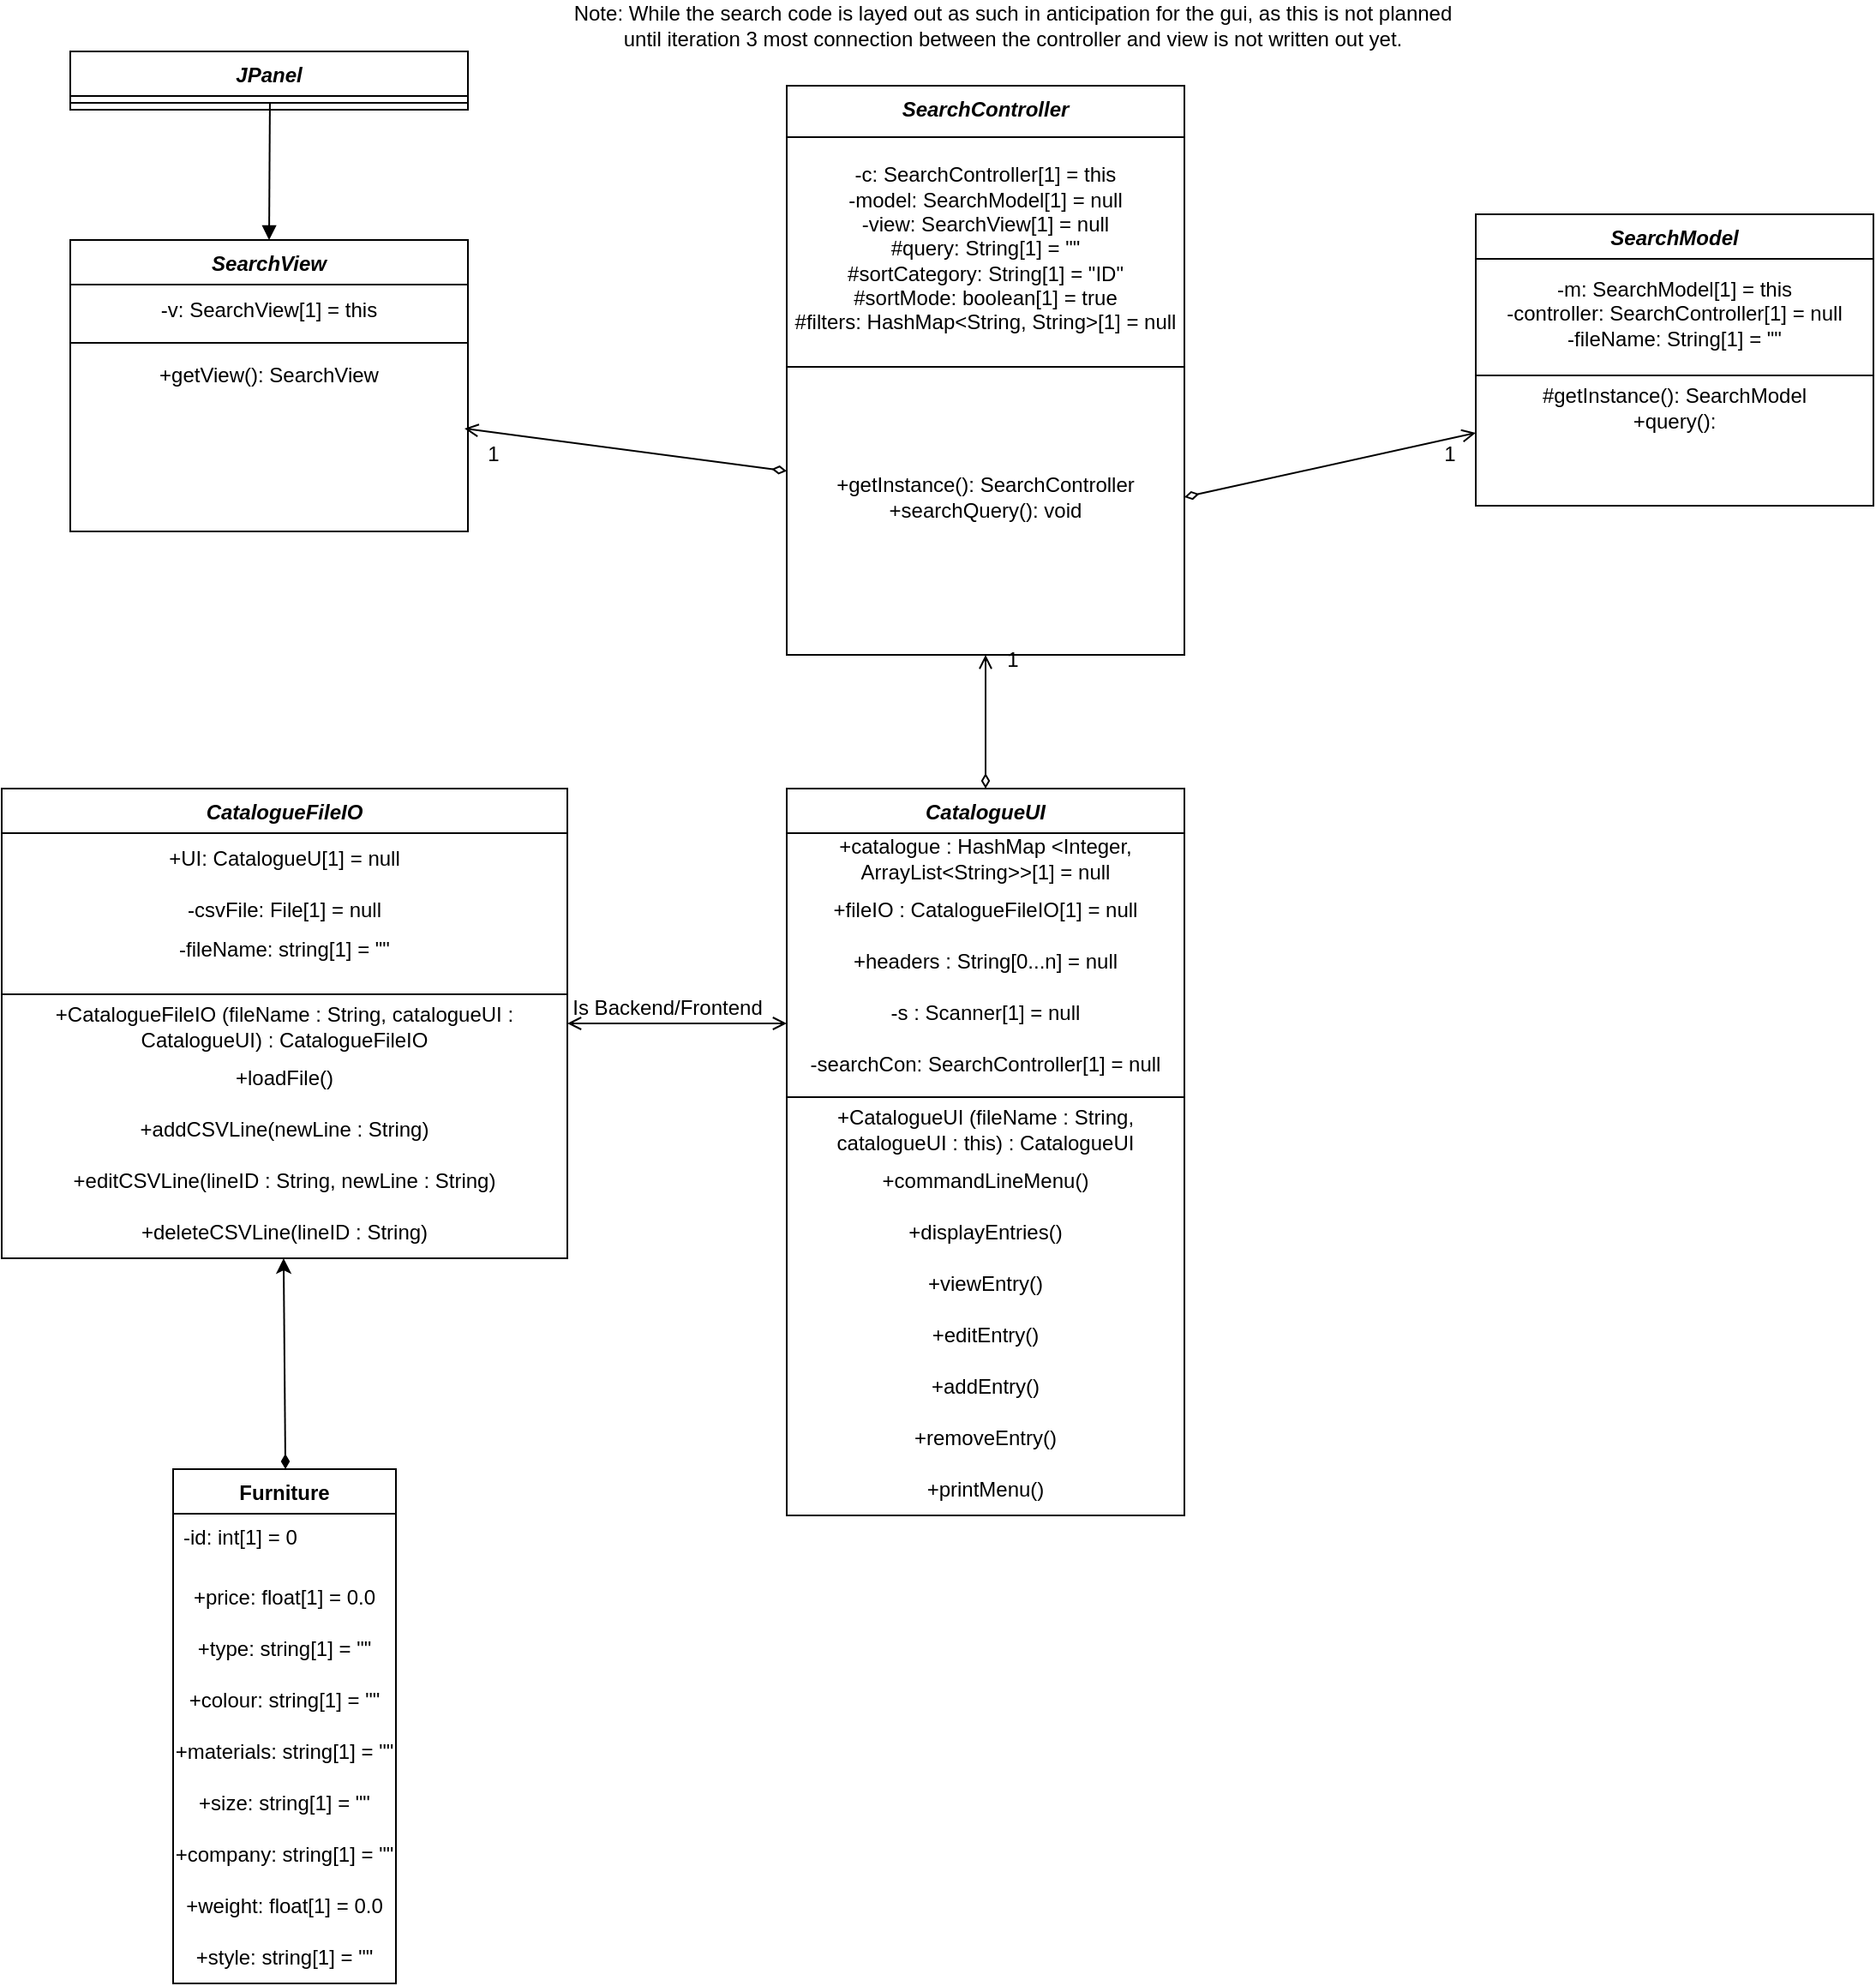 <mxfile version="26.0.16">
  <diagram id="C5RBs43oDa-KdzZeNtuy" name="Page-1">
    <mxGraphModel dx="1434" dy="1915" grid="1" gridSize="10" guides="1" tooltips="1" connect="1" arrows="1" fold="1" page="1" pageScale="1" pageWidth="827" pageHeight="1169" math="0" shadow="0">
      <root>
        <mxCell id="WIyWlLk6GJQsqaUBKTNV-0" />
        <mxCell id="WIyWlLk6GJQsqaUBKTNV-1" parent="WIyWlLk6GJQsqaUBKTNV-0" />
        <mxCell id="zkfFHV4jXpPFQw0GAbJ--0" value="CatalogueFileIO" style="swimlane;fontStyle=3;align=center;verticalAlign=top;childLayout=stackLayout;horizontal=1;startSize=26;horizontalStack=0;resizeParent=1;resizeLast=0;collapsible=1;marginBottom=0;rounded=0;shadow=0;strokeWidth=1;" parent="WIyWlLk6GJQsqaUBKTNV-1" vertex="1">
          <mxGeometry x="360" y="120" width="330" height="274" as="geometry">
            <mxRectangle x="230" y="140" width="160" height="26" as="alternateBounds" />
          </mxGeometry>
        </mxCell>
        <mxCell id="t31mzmj0vleYuocfdP23-14" value="&lt;div&gt;+UI: CatalogueU[1] = null&lt;/div&gt;" style="text;html=1;align=center;verticalAlign=middle;whiteSpace=wrap;rounded=0;" parent="zkfFHV4jXpPFQw0GAbJ--0" vertex="1">
          <mxGeometry y="26" width="330" height="30" as="geometry" />
        </mxCell>
        <mxCell id="t31mzmj0vleYuocfdP23-15" value="-csvFile: File[1] = null" style="text;html=1;align=center;verticalAlign=middle;whiteSpace=wrap;rounded=0;" parent="zkfFHV4jXpPFQw0GAbJ--0" vertex="1">
          <mxGeometry y="56" width="330" height="30" as="geometry" />
        </mxCell>
        <mxCell id="t31mzmj0vleYuocfdP23-13" value="&lt;div&gt;-fileName: string[1] = &quot;&quot;&lt;/div&gt;&lt;div&gt;&lt;br&gt;&lt;/div&gt;" style="text;html=1;align=center;verticalAlign=middle;whiteSpace=wrap;rounded=0;" parent="zkfFHV4jXpPFQw0GAbJ--0" vertex="1">
          <mxGeometry y="86" width="330" height="30" as="geometry" />
        </mxCell>
        <mxCell id="zkfFHV4jXpPFQw0GAbJ--4" value="" style="line;html=1;strokeWidth=1;align=left;verticalAlign=middle;spacingTop=-1;spacingLeft=3;spacingRight=3;rotatable=0;labelPosition=right;points=[];portConstraint=eastwest;" parent="zkfFHV4jXpPFQw0GAbJ--0" vertex="1">
          <mxGeometry y="116" width="330" height="8" as="geometry" />
        </mxCell>
        <mxCell id="t31mzmj0vleYuocfdP23-16" value="+CatalogueFileIO (fileName : String, catalogueUI : CatalogueUI) : CatalogueFileIO" style="text;html=1;align=center;verticalAlign=middle;whiteSpace=wrap;rounded=0;" parent="zkfFHV4jXpPFQw0GAbJ--0" vertex="1">
          <mxGeometry y="124" width="330" height="30" as="geometry" />
        </mxCell>
        <mxCell id="t31mzmj0vleYuocfdP23-18" value="+loadFile()" style="text;html=1;align=center;verticalAlign=middle;whiteSpace=wrap;rounded=0;" parent="zkfFHV4jXpPFQw0GAbJ--0" vertex="1">
          <mxGeometry y="154" width="330" height="30" as="geometry" />
        </mxCell>
        <mxCell id="t31mzmj0vleYuocfdP23-19" value="+addCSVLine(newLine : String)" style="text;html=1;align=center;verticalAlign=middle;whiteSpace=wrap;rounded=0;" parent="zkfFHV4jXpPFQw0GAbJ--0" vertex="1">
          <mxGeometry y="184" width="330" height="30" as="geometry" />
        </mxCell>
        <mxCell id="t31mzmj0vleYuocfdP23-21" value="+editCSVLine(lineID : String, newLine : String)" style="text;html=1;align=center;verticalAlign=middle;whiteSpace=wrap;rounded=0;" parent="zkfFHV4jXpPFQw0GAbJ--0" vertex="1">
          <mxGeometry y="214" width="330" height="30" as="geometry" />
        </mxCell>
        <mxCell id="t31mzmj0vleYuocfdP23-20" value="+deleteCSVLine(lineID : String)" style="text;html=1;align=center;verticalAlign=middle;whiteSpace=wrap;rounded=0;" parent="zkfFHV4jXpPFQw0GAbJ--0" vertex="1">
          <mxGeometry y="244" width="330" height="30" as="geometry" />
        </mxCell>
        <mxCell id="zkfFHV4jXpPFQw0GAbJ--6" value="Furniture" style="swimlane;fontStyle=1;align=center;verticalAlign=top;childLayout=stackLayout;horizontal=1;startSize=26;horizontalStack=0;resizeParent=1;resizeLast=0;collapsible=1;marginBottom=0;rounded=0;shadow=0;strokeWidth=1;" parent="WIyWlLk6GJQsqaUBKTNV-1" vertex="1">
          <mxGeometry x="460" y="517" width="130" height="300" as="geometry">
            <mxRectangle x="130" y="380" width="160" height="26" as="alternateBounds" />
          </mxGeometry>
        </mxCell>
        <mxCell id="zkfFHV4jXpPFQw0GAbJ--7" value="-id: int[1] = 0" style="text;align=left;verticalAlign=top;spacingLeft=4;spacingRight=4;overflow=hidden;rotatable=0;points=[[0,0.5],[1,0.5]];portConstraint=eastwest;" parent="zkfFHV4jXpPFQw0GAbJ--6" vertex="1">
          <mxGeometry y="26" width="130" height="34" as="geometry" />
        </mxCell>
        <mxCell id="t31mzmj0vleYuocfdP23-1" value="+price: float[1] = 0.0" style="text;html=1;align=center;verticalAlign=middle;whiteSpace=wrap;rounded=0;" parent="zkfFHV4jXpPFQw0GAbJ--6" vertex="1">
          <mxGeometry y="60" width="130" height="30" as="geometry" />
        </mxCell>
        <mxCell id="t31mzmj0vleYuocfdP23-2" value="+type: string[1] = &quot;&quot;" style="text;html=1;align=center;verticalAlign=middle;whiteSpace=wrap;rounded=0;" parent="zkfFHV4jXpPFQw0GAbJ--6" vertex="1">
          <mxGeometry y="90" width="130" height="30" as="geometry" />
        </mxCell>
        <mxCell id="t31mzmj0vleYuocfdP23-3" value="+colour: string[1] = &quot;&quot;" style="text;html=1;align=center;verticalAlign=middle;whiteSpace=wrap;rounded=0;" parent="zkfFHV4jXpPFQw0GAbJ--6" vertex="1">
          <mxGeometry y="120" width="130" height="30" as="geometry" />
        </mxCell>
        <mxCell id="t31mzmj0vleYuocfdP23-4" value="+materials: string[1] = &quot;&quot;" style="text;html=1;align=center;verticalAlign=middle;whiteSpace=wrap;rounded=0;" parent="zkfFHV4jXpPFQw0GAbJ--6" vertex="1">
          <mxGeometry y="150" width="130" height="30" as="geometry" />
        </mxCell>
        <mxCell id="t31mzmj0vleYuocfdP23-8" value="+size: string[1] = &quot;&quot;" style="text;html=1;align=center;verticalAlign=middle;whiteSpace=wrap;rounded=0;" parent="zkfFHV4jXpPFQw0GAbJ--6" vertex="1">
          <mxGeometry y="180" width="130" height="30" as="geometry" />
        </mxCell>
        <mxCell id="t31mzmj0vleYuocfdP23-6" value="+company: string[1] = &quot;&quot;" style="text;html=1;align=center;verticalAlign=middle;whiteSpace=wrap;rounded=0;" parent="zkfFHV4jXpPFQw0GAbJ--6" vertex="1">
          <mxGeometry y="210" width="130" height="30" as="geometry" />
        </mxCell>
        <mxCell id="t31mzmj0vleYuocfdP23-9" value="+weight: float[1] = 0.0" style="text;html=1;align=center;verticalAlign=middle;whiteSpace=wrap;rounded=0;" parent="zkfFHV4jXpPFQw0GAbJ--6" vertex="1">
          <mxGeometry y="240" width="130" height="30" as="geometry" />
        </mxCell>
        <mxCell id="t31mzmj0vleYuocfdP23-11" value="+style: string[1] = &quot;&quot;" style="text;html=1;align=center;verticalAlign=middle;whiteSpace=wrap;rounded=0;" parent="zkfFHV4jXpPFQw0GAbJ--6" vertex="1">
          <mxGeometry y="270" width="130" height="30" as="geometry" />
        </mxCell>
        <mxCell id="zkfFHV4jXpPFQw0GAbJ--17" value="CatalogueUI" style="swimlane;fontStyle=3;align=center;verticalAlign=top;childLayout=stackLayout;horizontal=1;startSize=26;horizontalStack=0;resizeParent=1;resizeLast=0;collapsible=1;marginBottom=0;rounded=0;shadow=0;strokeWidth=1;" parent="WIyWlLk6GJQsqaUBKTNV-1" vertex="1">
          <mxGeometry x="818" y="120" width="232" height="424" as="geometry">
            <mxRectangle x="550" y="140" width="160" height="26" as="alternateBounds" />
          </mxGeometry>
        </mxCell>
        <mxCell id="t31mzmj0vleYuocfdP23-22" value="+catalogue : HashMap &amp;lt;Integer, ArrayList&amp;lt;String&amp;gt;&amp;gt;[1] = null" style="text;html=1;align=center;verticalAlign=middle;whiteSpace=wrap;rounded=0;" parent="zkfFHV4jXpPFQw0GAbJ--17" vertex="1">
          <mxGeometry y="26" width="232" height="30" as="geometry" />
        </mxCell>
        <mxCell id="t31mzmj0vleYuocfdP23-24" value="+fileIO : CatalogueFileIO[1] = null" style="text;html=1;align=center;verticalAlign=middle;whiteSpace=wrap;rounded=0;" parent="zkfFHV4jXpPFQw0GAbJ--17" vertex="1">
          <mxGeometry y="56" width="232" height="30" as="geometry" />
        </mxCell>
        <mxCell id="t31mzmj0vleYuocfdP23-26" value="+headers : String[0...n] = null" style="text;html=1;align=center;verticalAlign=middle;whiteSpace=wrap;rounded=0;" parent="zkfFHV4jXpPFQw0GAbJ--17" vertex="1">
          <mxGeometry y="86" width="232" height="30" as="geometry" />
        </mxCell>
        <mxCell id="t31mzmj0vleYuocfdP23-27" value="-s : Scanner[1] = null" style="text;html=1;align=center;verticalAlign=middle;whiteSpace=wrap;rounded=0;" parent="zkfFHV4jXpPFQw0GAbJ--17" vertex="1">
          <mxGeometry y="116" width="232" height="30" as="geometry" />
        </mxCell>
        <mxCell id="I-7PGxU8D5L3A5D0XDUW-22" value="-searchCon: SearchController[1] = null" style="text;html=1;align=center;verticalAlign=middle;whiteSpace=wrap;rounded=0;" parent="zkfFHV4jXpPFQw0GAbJ--17" vertex="1">
          <mxGeometry y="146" width="232" height="30" as="geometry" />
        </mxCell>
        <mxCell id="zkfFHV4jXpPFQw0GAbJ--23" value="" style="line;html=1;strokeWidth=1;align=left;verticalAlign=middle;spacingTop=-1;spacingLeft=3;spacingRight=3;rotatable=0;labelPosition=right;points=[];portConstraint=eastwest;" parent="zkfFHV4jXpPFQw0GAbJ--17" vertex="1">
          <mxGeometry y="176" width="232" height="8" as="geometry" />
        </mxCell>
        <mxCell id="t31mzmj0vleYuocfdP23-28" value="+CatalogueUI (fileName : String, catalogueUI : this) : CatalogueUI" style="text;html=1;align=center;verticalAlign=middle;whiteSpace=wrap;rounded=0;" parent="zkfFHV4jXpPFQw0GAbJ--17" vertex="1">
          <mxGeometry y="184" width="232" height="30" as="geometry" />
        </mxCell>
        <mxCell id="t31mzmj0vleYuocfdP23-29" value="+commandLineMenu()" style="text;html=1;align=center;verticalAlign=middle;whiteSpace=wrap;rounded=0;" parent="zkfFHV4jXpPFQw0GAbJ--17" vertex="1">
          <mxGeometry y="214" width="232" height="30" as="geometry" />
        </mxCell>
        <mxCell id="t31mzmj0vleYuocfdP23-32" value="+displayEntries()" style="text;html=1;align=center;verticalAlign=middle;whiteSpace=wrap;rounded=0;" parent="zkfFHV4jXpPFQw0GAbJ--17" vertex="1">
          <mxGeometry y="244" width="232" height="30" as="geometry" />
        </mxCell>
        <mxCell id="t31mzmj0vleYuocfdP23-33" value="+viewEntry()" style="text;html=1;align=center;verticalAlign=middle;whiteSpace=wrap;rounded=0;" parent="zkfFHV4jXpPFQw0GAbJ--17" vertex="1">
          <mxGeometry y="274" width="232" height="30" as="geometry" />
        </mxCell>
        <mxCell id="t31mzmj0vleYuocfdP23-34" value="+editEntry()" style="text;html=1;align=center;verticalAlign=middle;whiteSpace=wrap;rounded=0;" parent="zkfFHV4jXpPFQw0GAbJ--17" vertex="1">
          <mxGeometry y="304" width="232" height="30" as="geometry" />
        </mxCell>
        <mxCell id="t31mzmj0vleYuocfdP23-31" value="+addEntry()" style="text;html=1;align=center;verticalAlign=middle;whiteSpace=wrap;rounded=0;" parent="zkfFHV4jXpPFQw0GAbJ--17" vertex="1">
          <mxGeometry y="334" width="232" height="30" as="geometry" />
        </mxCell>
        <mxCell id="t31mzmj0vleYuocfdP23-36" value="+removeEntry()" style="text;html=1;align=center;verticalAlign=middle;whiteSpace=wrap;rounded=0;" parent="zkfFHV4jXpPFQw0GAbJ--17" vertex="1">
          <mxGeometry y="364" width="232" height="30" as="geometry" />
        </mxCell>
        <mxCell id="t31mzmj0vleYuocfdP23-38" value="+printMenu()" style="text;html=1;align=center;verticalAlign=middle;whiteSpace=wrap;rounded=0;" parent="zkfFHV4jXpPFQw0GAbJ--17" vertex="1">
          <mxGeometry y="394" width="232" height="30" as="geometry" />
        </mxCell>
        <mxCell id="zkfFHV4jXpPFQw0GAbJ--26" value="" style="endArrow=open;shadow=0;strokeWidth=1;rounded=0;curved=0;endFill=1;edgeStyle=elbowEdgeStyle;elbow=vertical;startArrow=open;startFill=0;" parent="WIyWlLk6GJQsqaUBKTNV-1" source="zkfFHV4jXpPFQw0GAbJ--0" target="zkfFHV4jXpPFQw0GAbJ--17" edge="1">
          <mxGeometry x="0.5" y="41" relative="1" as="geometry">
            <mxPoint x="690" y="192" as="sourcePoint" />
            <mxPoint x="850" y="192" as="targetPoint" />
            <mxPoint x="-40" y="32" as="offset" />
          </mxGeometry>
        </mxCell>
        <mxCell id="zkfFHV4jXpPFQw0GAbJ--29" value="Is Backend/Frontend" style="text;html=1;resizable=0;points=[];;align=center;verticalAlign=middle;labelBackgroundColor=none;rounded=0;shadow=0;strokeWidth=1;fontSize=12;" parent="zkfFHV4jXpPFQw0GAbJ--26" vertex="1" connectable="0">
          <mxGeometry x="0.5" y="49" relative="1" as="geometry">
            <mxPoint x="-38" y="40" as="offset" />
          </mxGeometry>
        </mxCell>
        <mxCell id="t31mzmj0vleYuocfdP23-17" value="" style="endArrow=classic;html=1;rounded=0;startArrow=diamondThin;startFill=1;entryX=0.421;entryY=1;entryDx=0;entryDy=0;entryPerimeter=0;" parent="WIyWlLk6GJQsqaUBKTNV-1" edge="1">
          <mxGeometry width="50" height="50" relative="1" as="geometry">
            <mxPoint x="525.53" y="517" as="sourcePoint" />
            <mxPoint x="524.46" y="394" as="targetPoint" />
          </mxGeometry>
        </mxCell>
        <mxCell id="OyZKprMA5SsI55dwhn69-0" value="SearchView" style="swimlane;fontStyle=3;align=center;verticalAlign=top;childLayout=stackLayout;horizontal=1;startSize=26;horizontalStack=0;resizeParent=1;resizeLast=0;collapsible=1;marginBottom=0;rounded=0;shadow=0;strokeWidth=1;" parent="WIyWlLk6GJQsqaUBKTNV-1" vertex="1">
          <mxGeometry x="400" y="-200" width="232" height="170" as="geometry">
            <mxRectangle x="550" y="140" width="160" height="26" as="alternateBounds" />
          </mxGeometry>
        </mxCell>
        <mxCell id="OyZKprMA5SsI55dwhn69-1" value="-v: SearchView[1] = this" style="text;html=1;align=center;verticalAlign=middle;whiteSpace=wrap;rounded=0;" parent="OyZKprMA5SsI55dwhn69-0" vertex="1">
          <mxGeometry y="26" width="232" height="30" as="geometry" />
        </mxCell>
        <mxCell id="OyZKprMA5SsI55dwhn69-5" value="" style="line;html=1;strokeWidth=1;align=left;verticalAlign=middle;spacingTop=-1;spacingLeft=3;spacingRight=3;rotatable=0;labelPosition=right;points=[];portConstraint=eastwest;" parent="OyZKprMA5SsI55dwhn69-0" vertex="1">
          <mxGeometry y="56" width="232" height="8" as="geometry" />
        </mxCell>
        <mxCell id="OyZKprMA5SsI55dwhn69-6" value="+getView(): SearchView" style="text;html=1;align=center;verticalAlign=middle;whiteSpace=wrap;rounded=0;" parent="OyZKprMA5SsI55dwhn69-0" vertex="1">
          <mxGeometry y="64" width="232" height="30" as="geometry" />
        </mxCell>
        <mxCell id="OyZKprMA5SsI55dwhn69-14" value="SearchModel" style="swimlane;fontStyle=3;align=center;verticalAlign=top;childLayout=stackLayout;horizontal=1;startSize=26;horizontalStack=0;resizeParent=1;resizeLast=0;collapsible=1;marginBottom=0;rounded=0;shadow=0;strokeWidth=1;" parent="WIyWlLk6GJQsqaUBKTNV-1" vertex="1">
          <mxGeometry x="1220" y="-215" width="232" height="170" as="geometry">
            <mxRectangle x="550" y="140" width="160" height="26" as="alternateBounds" />
          </mxGeometry>
        </mxCell>
        <mxCell id="OyZKprMA5SsI55dwhn69-15" value="&lt;div&gt;-m: SearchModel[1] = this&lt;/div&gt;&lt;div&gt;-controller: SearchController[1] = null&lt;/div&gt;-fileName: String[1] = &quot;&quot;" style="text;html=1;align=center;verticalAlign=middle;whiteSpace=wrap;rounded=0;" parent="OyZKprMA5SsI55dwhn69-14" vertex="1">
          <mxGeometry y="26" width="232" height="64" as="geometry" />
        </mxCell>
        <mxCell id="OyZKprMA5SsI55dwhn69-16" value="" style="line;html=1;strokeWidth=1;align=left;verticalAlign=middle;spacingTop=-1;spacingLeft=3;spacingRight=3;rotatable=0;labelPosition=right;points=[];portConstraint=eastwest;" parent="OyZKprMA5SsI55dwhn69-14" vertex="1">
          <mxGeometry y="90" width="232" height="8" as="geometry" />
        </mxCell>
        <mxCell id="OyZKprMA5SsI55dwhn69-17" value="&lt;div&gt;#getInstance(): SearchModel&lt;/div&gt;&lt;div&gt;+query():&lt;/div&gt;" style="text;html=1;align=center;verticalAlign=middle;whiteSpace=wrap;rounded=0;" parent="OyZKprMA5SsI55dwhn69-14" vertex="1">
          <mxGeometry y="98" width="232" height="30" as="geometry" />
        </mxCell>
        <mxCell id="OyZKprMA5SsI55dwhn69-18" value="SearchController" style="swimlane;fontStyle=3;align=center;verticalAlign=top;childLayout=stackLayout;horizontal=1;startSize=30;horizontalStack=0;resizeParent=1;resizeLast=0;collapsible=1;marginBottom=0;rounded=0;shadow=0;strokeWidth=1;" parent="WIyWlLk6GJQsqaUBKTNV-1" vertex="1">
          <mxGeometry x="818" y="-290" width="232" height="332" as="geometry">
            <mxRectangle x="600" y="-350" width="160" height="26" as="alternateBounds" />
          </mxGeometry>
        </mxCell>
        <mxCell id="OyZKprMA5SsI55dwhn69-19" value="&lt;div&gt;-c: SearchController[1] = this&lt;/div&gt;-model: SearchModel[1] = null&lt;div&gt;-view: SearchView[1] = null&lt;/div&gt;&lt;div&gt;#query: String[1] = &quot;&quot;&lt;/div&gt;&lt;div&gt;#sortCategory: String[1] = &quot;ID&quot;&lt;/div&gt;&lt;div&gt;#sortMode: boolean[1] = true&lt;/div&gt;&lt;div&gt;#filters: HashMap&amp;lt;String, String&amp;gt;[1] = null&lt;/div&gt;" style="text;html=1;align=center;verticalAlign=middle;whiteSpace=wrap;rounded=0;" parent="OyZKprMA5SsI55dwhn69-18" vertex="1">
          <mxGeometry y="30" width="232" height="130" as="geometry" />
        </mxCell>
        <mxCell id="OyZKprMA5SsI55dwhn69-20" value="" style="line;html=1;strokeWidth=1;align=left;verticalAlign=middle;spacingTop=-1;spacingLeft=3;spacingRight=3;rotatable=0;labelPosition=right;points=[];portConstraint=eastwest;" parent="OyZKprMA5SsI55dwhn69-18" vertex="1">
          <mxGeometry y="160" width="232" height="8" as="geometry" />
        </mxCell>
        <mxCell id="OyZKprMA5SsI55dwhn69-21" value="&lt;div&gt;+getInstance(): SearchController&lt;/div&gt;+searchQuery(): void" style="text;html=1;align=center;verticalAlign=middle;whiteSpace=wrap;rounded=0;" parent="OyZKprMA5SsI55dwhn69-18" vertex="1">
          <mxGeometry y="168" width="232" height="144" as="geometry" />
        </mxCell>
        <mxCell id="I-7PGxU8D5L3A5D0XDUW-0" value="Note: While the search code is layed out as such in anticipation for the gui, as this is not planned&lt;div&gt;until iteration 3 most connection between the controller and view is not written out yet.&lt;/div&gt;" style="text;html=1;align=center;verticalAlign=middle;whiteSpace=wrap;rounded=0;" parent="WIyWlLk6GJQsqaUBKTNV-1" vertex="1">
          <mxGeometry x="690" y="-340" width="520" height="30" as="geometry" />
        </mxCell>
        <mxCell id="I-7PGxU8D5L3A5D0XDUW-1" value="JPanel" style="swimlane;fontStyle=3;align=center;verticalAlign=top;childLayout=stackLayout;horizontal=1;startSize=26;horizontalStack=0;resizeParent=1;resizeLast=0;collapsible=1;marginBottom=0;rounded=0;shadow=0;strokeWidth=1;" parent="WIyWlLk6GJQsqaUBKTNV-1" vertex="1">
          <mxGeometry x="400" y="-310" width="232" height="34" as="geometry">
            <mxRectangle x="550" y="140" width="160" height="26" as="alternateBounds" />
          </mxGeometry>
        </mxCell>
        <mxCell id="I-7PGxU8D5L3A5D0XDUW-3" value="" style="line;html=1;strokeWidth=1;align=left;verticalAlign=middle;spacingTop=-1;spacingLeft=3;spacingRight=3;rotatable=0;labelPosition=right;points=[];portConstraint=eastwest;" parent="I-7PGxU8D5L3A5D0XDUW-1" vertex="1">
          <mxGeometry y="26" width="232" height="8" as="geometry" />
        </mxCell>
        <mxCell id="I-7PGxU8D5L3A5D0XDUW-5" value="" style="endArrow=block;html=1;rounded=0;entryX=0.5;entryY=0;entryDx=0;entryDy=0;exitX=0.502;exitY=0.554;exitDx=0;exitDy=0;exitPerimeter=0;endFill=1;" parent="WIyWlLk6GJQsqaUBKTNV-1" source="I-7PGxU8D5L3A5D0XDUW-3" target="OyZKprMA5SsI55dwhn69-0" edge="1">
          <mxGeometry width="50" height="50" relative="1" as="geometry">
            <mxPoint x="515.29" y="-276" as="sourcePoint" />
            <mxPoint x="520" y="-200" as="targetPoint" />
          </mxGeometry>
        </mxCell>
        <mxCell id="I-7PGxU8D5L3A5D0XDUW-8" value="" style="endArrow=open;html=1;rounded=0;endFill=0;startArrow=diamondThin;startFill=0;strokeWidth=1;" parent="WIyWlLk6GJQsqaUBKTNV-1" source="OyZKprMA5SsI55dwhn69-21" edge="1">
          <mxGeometry width="50" height="50" relative="1" as="geometry">
            <mxPoint x="650" y="-40" as="sourcePoint" />
            <mxPoint x="630" y="-90" as="targetPoint" />
          </mxGeometry>
        </mxCell>
        <mxCell id="I-7PGxU8D5L3A5D0XDUW-15" value="1" style="text;html=1;align=center;verticalAlign=middle;whiteSpace=wrap;rounded=0;" parent="WIyWlLk6GJQsqaUBKTNV-1" vertex="1">
          <mxGeometry x="632" y="-80" width="30" height="10" as="geometry" />
        </mxCell>
        <mxCell id="I-7PGxU8D5L3A5D0XDUW-16" value="" style="endArrow=open;html=1;rounded=0;exitX=1;exitY=0.5;exitDx=0;exitDy=0;entryX=0;entryY=0.75;entryDx=0;entryDy=0;endFill=0;startArrow=diamondThin;startFill=0;" parent="WIyWlLk6GJQsqaUBKTNV-1" source="OyZKprMA5SsI55dwhn69-21" target="OyZKprMA5SsI55dwhn69-14" edge="1">
          <mxGeometry width="50" height="50" relative="1" as="geometry">
            <mxPoint x="1070" y="-80" as="sourcePoint" />
            <mxPoint x="1120" y="-130" as="targetPoint" />
          </mxGeometry>
        </mxCell>
        <mxCell id="I-7PGxU8D5L3A5D0XDUW-18" value="1" style="text;html=1;align=center;verticalAlign=middle;whiteSpace=wrap;rounded=0;" parent="WIyWlLk6GJQsqaUBKTNV-1" vertex="1">
          <mxGeometry x="1190" y="-80" width="30" height="10" as="geometry" />
        </mxCell>
        <mxCell id="I-7PGxU8D5L3A5D0XDUW-19" value="" style="endArrow=open;html=1;rounded=0;exitX=0.5;exitY=0;exitDx=0;exitDy=0;entryX=0.5;entryY=1;entryDx=0;entryDy=0;endFill=0;startArrow=diamondThin;startFill=0;strokeWidth=1;" parent="WIyWlLk6GJQsqaUBKTNV-1" source="zkfFHV4jXpPFQw0GAbJ--17" target="OyZKprMA5SsI55dwhn69-18" edge="1">
          <mxGeometry width="50" height="50" relative="1" as="geometry">
            <mxPoint x="940" y="110" as="sourcePoint" />
            <mxPoint x="934" y="-30" as="targetPoint" />
          </mxGeometry>
        </mxCell>
        <mxCell id="I-7PGxU8D5L3A5D0XDUW-24" value="1" style="text;html=1;align=center;verticalAlign=middle;whiteSpace=wrap;rounded=0;" parent="WIyWlLk6GJQsqaUBKTNV-1" vertex="1">
          <mxGeometry x="935" y="40" width="30" height="10" as="geometry" />
        </mxCell>
      </root>
    </mxGraphModel>
  </diagram>
</mxfile>
